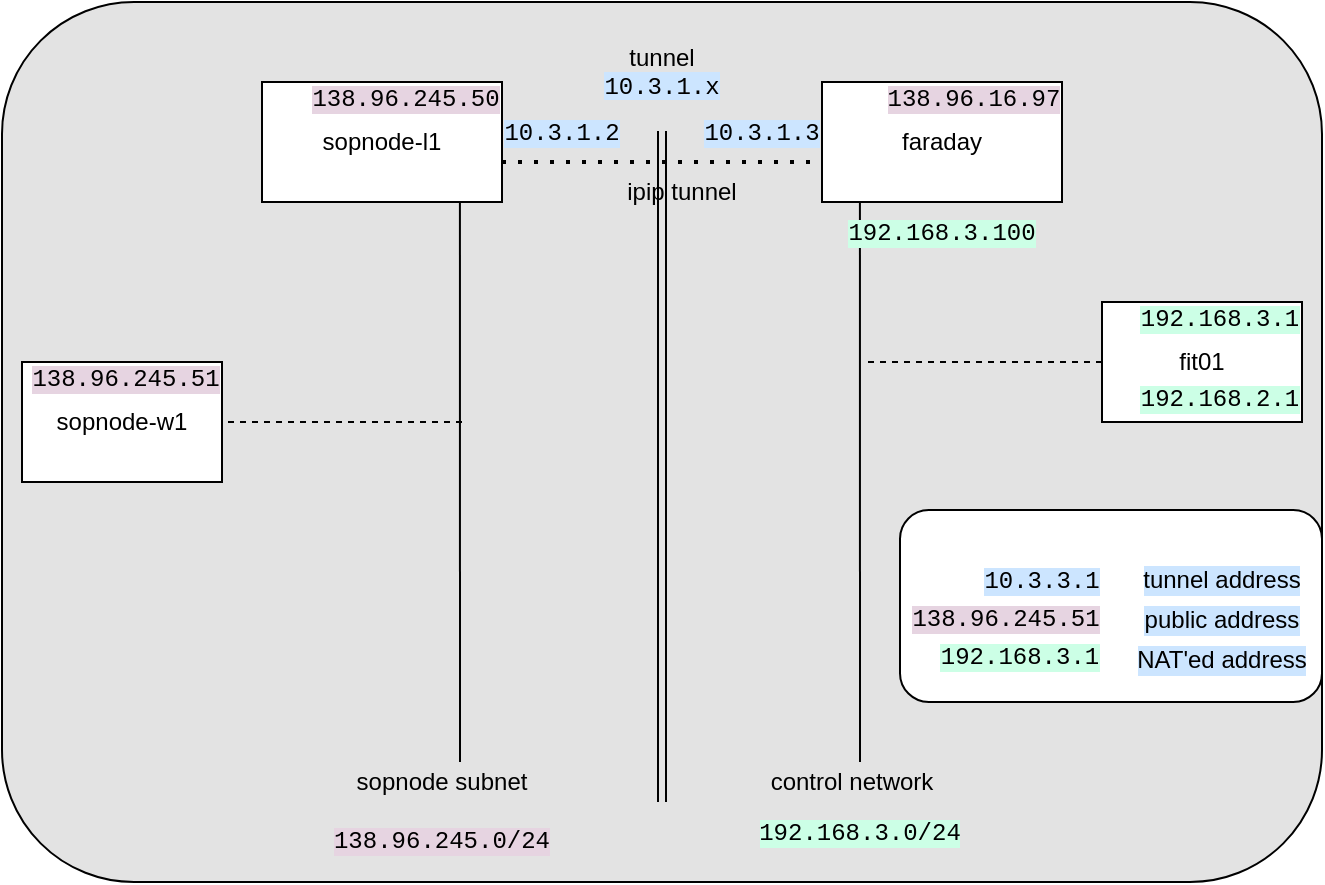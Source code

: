 <mxfile>
    <diagram id="GGrk7wptZOqg3pA64J-r" name="Page-1">
        <mxGraphModel dx="800" dy="663" grid="1" gridSize="10" guides="1" tooltips="1" connect="1" arrows="1" fold="1" page="1" pageScale="1" pageWidth="827" pageHeight="1169" math="0" shadow="0">
            <root>
                <mxCell id="0"/>
                <mxCell id="1" parent="0"/>
                <mxCell id="36" value="" style="rounded=1;whiteSpace=wrap;html=1;fillColor=#E3E3E3;" parent="1" vertex="1">
                    <mxGeometry x="30" y="60" width="660" height="440" as="geometry"/>
                </mxCell>
                <mxCell id="48" value="" style="rounded=1;whiteSpace=wrap;html=1;labelBackgroundColor=#CCE5FF;fontFamily=Helvetica;" parent="1" vertex="1">
                    <mxGeometry x="479" y="314" width="211" height="96" as="geometry"/>
                </mxCell>
                <mxCell id="4" value="faraday" style="rounded=0;whiteSpace=wrap;html=1;" parent="1" vertex="1">
                    <mxGeometry x="440" y="100" width="120" height="60" as="geometry"/>
                </mxCell>
                <mxCell id="5" value="" style="endArrow=none;html=1;entryX=0.658;entryY=1;entryDx=0;entryDy=0;entryPerimeter=0;" parent="1" edge="1">
                    <mxGeometry width="50" height="50" relative="1" as="geometry">
                        <mxPoint x="459" y="440" as="sourcePoint"/>
                        <mxPoint x="458.96" y="160" as="targetPoint"/>
                    </mxGeometry>
                </mxCell>
                <mxCell id="7" value="fit01" style="rounded=0;whiteSpace=wrap;html=1;" parent="1" vertex="1">
                    <mxGeometry x="580" y="210" width="100" height="60" as="geometry"/>
                </mxCell>
                <mxCell id="10" value="" style="endArrow=none;dashed=1;html=1;exitX=0;exitY=0.5;exitDx=0;exitDy=0;" parent="1" source="7" edge="1">
                    <mxGeometry width="50" height="50" relative="1" as="geometry">
                        <mxPoint x="460" y="460" as="sourcePoint"/>
                        <mxPoint x="460" y="240" as="targetPoint"/>
                    </mxGeometry>
                </mxCell>
                <mxCell id="11" value="control network" style="text;html=1;strokeColor=none;fillColor=none;align=center;verticalAlign=middle;whiteSpace=wrap;rounded=0;" parent="1" vertex="1">
                    <mxGeometry x="410" y="440" width="90" height="20" as="geometry"/>
                </mxCell>
                <mxCell id="13" value="sopnode-l1" style="rounded=0;whiteSpace=wrap;html=1;" parent="1" vertex="1">
                    <mxGeometry x="160" y="100" width="120" height="60" as="geometry"/>
                </mxCell>
                <mxCell id="15" value="&lt;font face=&quot;Courier New&quot; style=&quot;background-color: rgb(204 , 255 , 230)&quot;&gt;192.168.3.0/24&lt;/font&gt;" style="text;html=1;strokeColor=none;fillColor=none;align=center;verticalAlign=middle;whiteSpace=wrap;rounded=0;" parent="1" vertex="1">
                    <mxGeometry x="429" y="460" width="60" height="30" as="geometry"/>
                </mxCell>
                <mxCell id="16" value="sopnode subnet&lt;br&gt;&lt;br&gt;&lt;font face=&quot;Courier New&quot; style=&quot;background-color: rgb(230 , 212 , 225)&quot;&gt;138.96.245.0/24&lt;/font&gt;" style="text;html=1;strokeColor=none;fillColor=none;align=center;verticalAlign=middle;whiteSpace=wrap;rounded=0;" parent="1" vertex="1">
                    <mxGeometry x="220" y="450" width="60" height="30" as="geometry"/>
                </mxCell>
                <mxCell id="17" value="tunnel&lt;br&gt;&lt;span style=&quot;background-color: rgb(204 , 229 , 255)&quot;&gt;&lt;font face=&quot;Courier New&quot;&gt;10.3.1.x&lt;/font&gt;&lt;/span&gt;" style="text;html=1;strokeColor=none;fillColor=none;align=center;verticalAlign=middle;whiteSpace=wrap;rounded=0;" parent="1" vertex="1">
                    <mxGeometry x="330" y="80" width="60" height="30" as="geometry"/>
                </mxCell>
                <mxCell id="18" value="&lt;font face=&quot;Courier New&quot; style=&quot;background-color: rgb(204 , 229 , 255)&quot;&gt;10.3.1.2&lt;/font&gt;" style="text;html=1;strokeColor=none;fillColor=none;align=center;verticalAlign=middle;whiteSpace=wrap;rounded=0;" parent="1" vertex="1">
                    <mxGeometry x="280" y="110" width="60" height="30" as="geometry"/>
                </mxCell>
                <mxCell id="19" value="&lt;font face=&quot;Courier New&quot; style=&quot;background-color: rgb(204 , 229 , 255)&quot;&gt;10.3.1.3&lt;/font&gt;" style="text;html=1;strokeColor=none;fillColor=none;align=center;verticalAlign=middle;whiteSpace=wrap;rounded=0;" parent="1" vertex="1">
                    <mxGeometry x="380" y="110" width="60" height="30" as="geometry"/>
                </mxCell>
                <mxCell id="21" value="" style="endArrow=none;dashed=1;html=1;dashPattern=1 3;strokeWidth=2;exitX=0;exitY=1;exitDx=0;exitDy=0;" parent="1" source="18" edge="1">
                    <mxGeometry width="50" height="50" relative="1" as="geometry">
                        <mxPoint x="390" y="190" as="sourcePoint"/>
                        <mxPoint x="440" y="140" as="targetPoint"/>
                    </mxGeometry>
                </mxCell>
                <mxCell id="25" value="ipip tunnel" style="text;html=1;strokeColor=none;fillColor=none;align=center;verticalAlign=middle;whiteSpace=wrap;rounded=0;" parent="1" vertex="1">
                    <mxGeometry x="340" y="140" width="60" height="30" as="geometry"/>
                </mxCell>
                <mxCell id="26" value="" style="endArrow=none;html=1;entryX=0.658;entryY=1;entryDx=0;entryDy=0;entryPerimeter=0;" parent="1" edge="1">
                    <mxGeometry width="50" height="50" relative="1" as="geometry">
                        <mxPoint x="259" y="440" as="sourcePoint"/>
                        <mxPoint x="258.96" y="160" as="targetPoint"/>
                    </mxGeometry>
                </mxCell>
                <mxCell id="27" value="sopnode-w1" style="rounded=0;whiteSpace=wrap;html=1;" parent="1" vertex="1">
                    <mxGeometry x="40" y="240" width="100" height="60" as="geometry"/>
                </mxCell>
                <mxCell id="29" value="" style="shape=link;html=1;" parent="1" edge="1">
                    <mxGeometry width="100" relative="1" as="geometry">
                        <mxPoint x="360" y="460" as="sourcePoint"/>
                        <mxPoint x="360" y="124.5" as="targetPoint"/>
                    </mxGeometry>
                </mxCell>
                <mxCell id="30" value="" style="endArrow=none;dashed=1;html=1;exitX=0;exitY=0.5;exitDx=0;exitDy=0;" parent="1" edge="1">
                    <mxGeometry width="50" height="50" relative="1" as="geometry">
                        <mxPoint x="260" y="270" as="sourcePoint"/>
                        <mxPoint x="140" y="270" as="targetPoint"/>
                    </mxGeometry>
                </mxCell>
                <mxCell id="33" value="&lt;font face=&quot;Courier New&quot; style=&quot;background-color: rgb(204 , 255 , 230)&quot;&gt;192.168.3.100&lt;/font&gt;" style="text;html=1;strokeColor=none;fillColor=none;align=center;verticalAlign=middle;whiteSpace=wrap;rounded=0;" parent="1" vertex="1">
                    <mxGeometry x="460" y="160" width="80" height="30" as="geometry"/>
                </mxCell>
                <mxCell id="38" value="&lt;font face=&quot;Courier New&quot; style=&quot;background-color: rgb(230 , 212 , 225)&quot;&gt;138.96.245.50&lt;/font&gt;" style="text;html=1;strokeColor=none;fillColor=none;align=center;verticalAlign=middle;whiteSpace=wrap;rounded=0;" parent="1" vertex="1">
                    <mxGeometry x="182" y="93" width="100" height="30" as="geometry"/>
                </mxCell>
                <mxCell id="39" value="&lt;font face=&quot;Courier New&quot; style=&quot;background-color: rgb(230 , 212 , 225)&quot;&gt;138.96.16.97&lt;/font&gt;" style="text;html=1;strokeColor=none;fillColor=none;align=center;verticalAlign=middle;whiteSpace=wrap;rounded=0;" parent="1" vertex="1">
                    <mxGeometry x="466" y="93" width="100" height="30" as="geometry"/>
                </mxCell>
                <mxCell id="40" value="&lt;font face=&quot;Courier New&quot; style=&quot;background-color: rgb(230 , 212 , 225)&quot;&gt;138.96.245.51&lt;/font&gt;" style="text;html=1;strokeColor=none;fillColor=none;align=center;verticalAlign=middle;whiteSpace=wrap;rounded=0;" parent="1" vertex="1">
                    <mxGeometry x="42" y="233" width="100" height="30" as="geometry"/>
                </mxCell>
                <mxCell id="41" value="&lt;font face=&quot;Courier New&quot; style=&quot;background-color: rgb(204 , 255 , 230)&quot;&gt;192.168.3.1&lt;/font&gt;" style="text;html=1;strokeColor=none;fillColor=none;align=center;verticalAlign=middle;whiteSpace=wrap;rounded=0;" parent="1" vertex="1">
                    <mxGeometry x="589" y="203" width="100" height="30" as="geometry"/>
                </mxCell>
                <mxCell id="42" value="&lt;font face=&quot;Courier New&quot; style=&quot;background-color: rgb(204 , 229 , 255)&quot;&gt;10.3.3.1&lt;/font&gt;" style="text;html=1;strokeColor=none;fillColor=none;align=center;verticalAlign=middle;whiteSpace=wrap;rounded=0;" parent="1" vertex="1">
                    <mxGeometry x="510" y="334" width="80" height="30" as="geometry"/>
                </mxCell>
                <mxCell id="43" value="&lt;font face=&quot;Courier New&quot; style=&quot;background-color: rgb(230 , 212 , 225)&quot;&gt;138.96.245.51&lt;/font&gt;" style="text;html=1;strokeColor=none;fillColor=none;align=center;verticalAlign=middle;whiteSpace=wrap;rounded=0;" parent="1" vertex="1">
                    <mxGeometry x="482" y="353" width="100" height="30" as="geometry"/>
                </mxCell>
                <mxCell id="44" value="&lt;font face=&quot;Courier New&quot; style=&quot;background-color: rgb(204 , 255 , 230)&quot;&gt;192.168.3.1&lt;/font&gt;" style="text;html=1;strokeColor=none;fillColor=none;align=center;verticalAlign=middle;whiteSpace=wrap;rounded=0;" parent="1" vertex="1">
                    <mxGeometry x="489" y="372" width="100" height="30" as="geometry"/>
                </mxCell>
                <mxCell id="45" value="&lt;font face=&quot;Helvetica&quot;&gt;tunnel address&lt;/font&gt;" style="text;html=1;strokeColor=none;fillColor=none;align=center;verticalAlign=middle;whiteSpace=wrap;rounded=0;labelBackgroundColor=#CCE5FF;fontFamily=Courier New;" parent="1" vertex="1">
                    <mxGeometry x="590" y="334" width="100" height="30" as="geometry"/>
                </mxCell>
                <mxCell id="46" value="&lt;font face=&quot;Helvetica&quot;&gt;public address&lt;/font&gt;&lt;span style=&quot;color: rgba(0 , 0 , 0 , 0) ; font-family: monospace ; font-size: 0px ; background-color: rgb(248 , 249 , 250)&quot;&gt;%3CmxGraphModel%3E%3Croot%3E%3CmxCell%20id%3D%220%22%2F%3E%3CmxCell%20id%3D%221%22%20parent%3D%220%22%2F%3E%3CmxCell%20id%3D%222%22%20value%3D%22%26lt%3Bfont%20face%3D%26quot%3BHelvetica%26quot%3B%26gt%3Bisland%20address%26lt%3B%2Ffont%26gt%3B%22%20style%3D%22text%3Bhtml%3D1%3BstrokeColor%3Dnone%3BfillColor%3Dnone%3Balign%3Dcenter%3BverticalAlign%3Dmiddle%3BwhiteSpace%3Dwrap%3Brounded%3D0%3BlabelBackgroundColor%3D%23CCE5FF%3BfontFamily%3DCourier%20New%3B%22%20vertex%3D%221%22%20parent%3D%221%22%3E%3CmxGeometry%20x%3D%22150%22%20y%3D%22354%22%20width%3D%22100%22%20height%3D%2230%22%20as%3D%22geometry%22%2F%3E%3C%2FmxCell%3E%3C%2Froot%3E%3C%2FmxGraphModel%3E&lt;/span&gt;" style="text;html=1;strokeColor=none;fillColor=none;align=center;verticalAlign=middle;whiteSpace=wrap;rounded=0;labelBackgroundColor=#CCE5FF;fontFamily=Courier New;" parent="1" vertex="1">
                    <mxGeometry x="590" y="354" width="100" height="30" as="geometry"/>
                </mxCell>
                <mxCell id="47" value="&lt;font face=&quot;Helvetica&quot;&gt;NAT'ed address&lt;/font&gt;&lt;span style=&quot;color: rgba(0 , 0 , 0 , 0) ; font-family: monospace ; font-size: 0px ; background-color: rgb(248 , 249 , 250)&quot;&gt;%3CmxGraphModel%3E%3Croot%3E%3CmxCell%20id%3D%220%22%2F%3E%3CmxCell%20id%3D%221%22%20parent%3D%220%22%2F%3E%3CmxCell%20id%3D%222%22%20value%3D%22%26lt%3Bfont%20face%3D%26quot%3BHelvetica%26quot%3B%26gt%3Bisland%20address%26lt%3B%2Ffont%26gt%3B%22%20style%3D%22text%3Bhtml%3D1%3BstrokeColor%3Dnone%3BfillColor%3Dnone%3Balign%3Dcenter%3BverticalAlign%3Dmiddle%3BwhiteSpace%3Dwrap%3Brounded%3D0%3BlabelBackgroundColor%3D%23CCE5FF%3BfontFamily%3DCourier%20New%3B%22%20vertex%3D%221%22%20parent%3D%221%22%3E%3CmxGeometry%20x%3D%22150%22%20y%3D%22354%22%20width%3D%22100%22%20height%3D%2230%22%20as%3D%22geometry%22%2F%3E%3C%2FmxCell%3E%3C%2Froot%3E%3C%2FmxGraphModel%3E&lt;/span&gt;" style="text;html=1;strokeColor=none;fillColor=none;align=center;verticalAlign=middle;whiteSpace=wrap;rounded=0;labelBackgroundColor=#CCE5FF;fontFamily=Courier New;" parent="1" vertex="1">
                    <mxGeometry x="590" y="374" width="100" height="30" as="geometry"/>
                </mxCell>
                <mxCell id="49" value="&lt;font face=&quot;Courier New&quot; style=&quot;background-color: rgb(204 , 255 , 230)&quot;&gt;192.168.2.1&lt;/font&gt;" style="text;html=1;strokeColor=none;fillColor=none;align=center;verticalAlign=middle;whiteSpace=wrap;rounded=0;" vertex="1" parent="1">
                    <mxGeometry x="589" y="243" width="100" height="30" as="geometry"/>
                </mxCell>
            </root>
        </mxGraphModel>
    </diagram>
</mxfile>